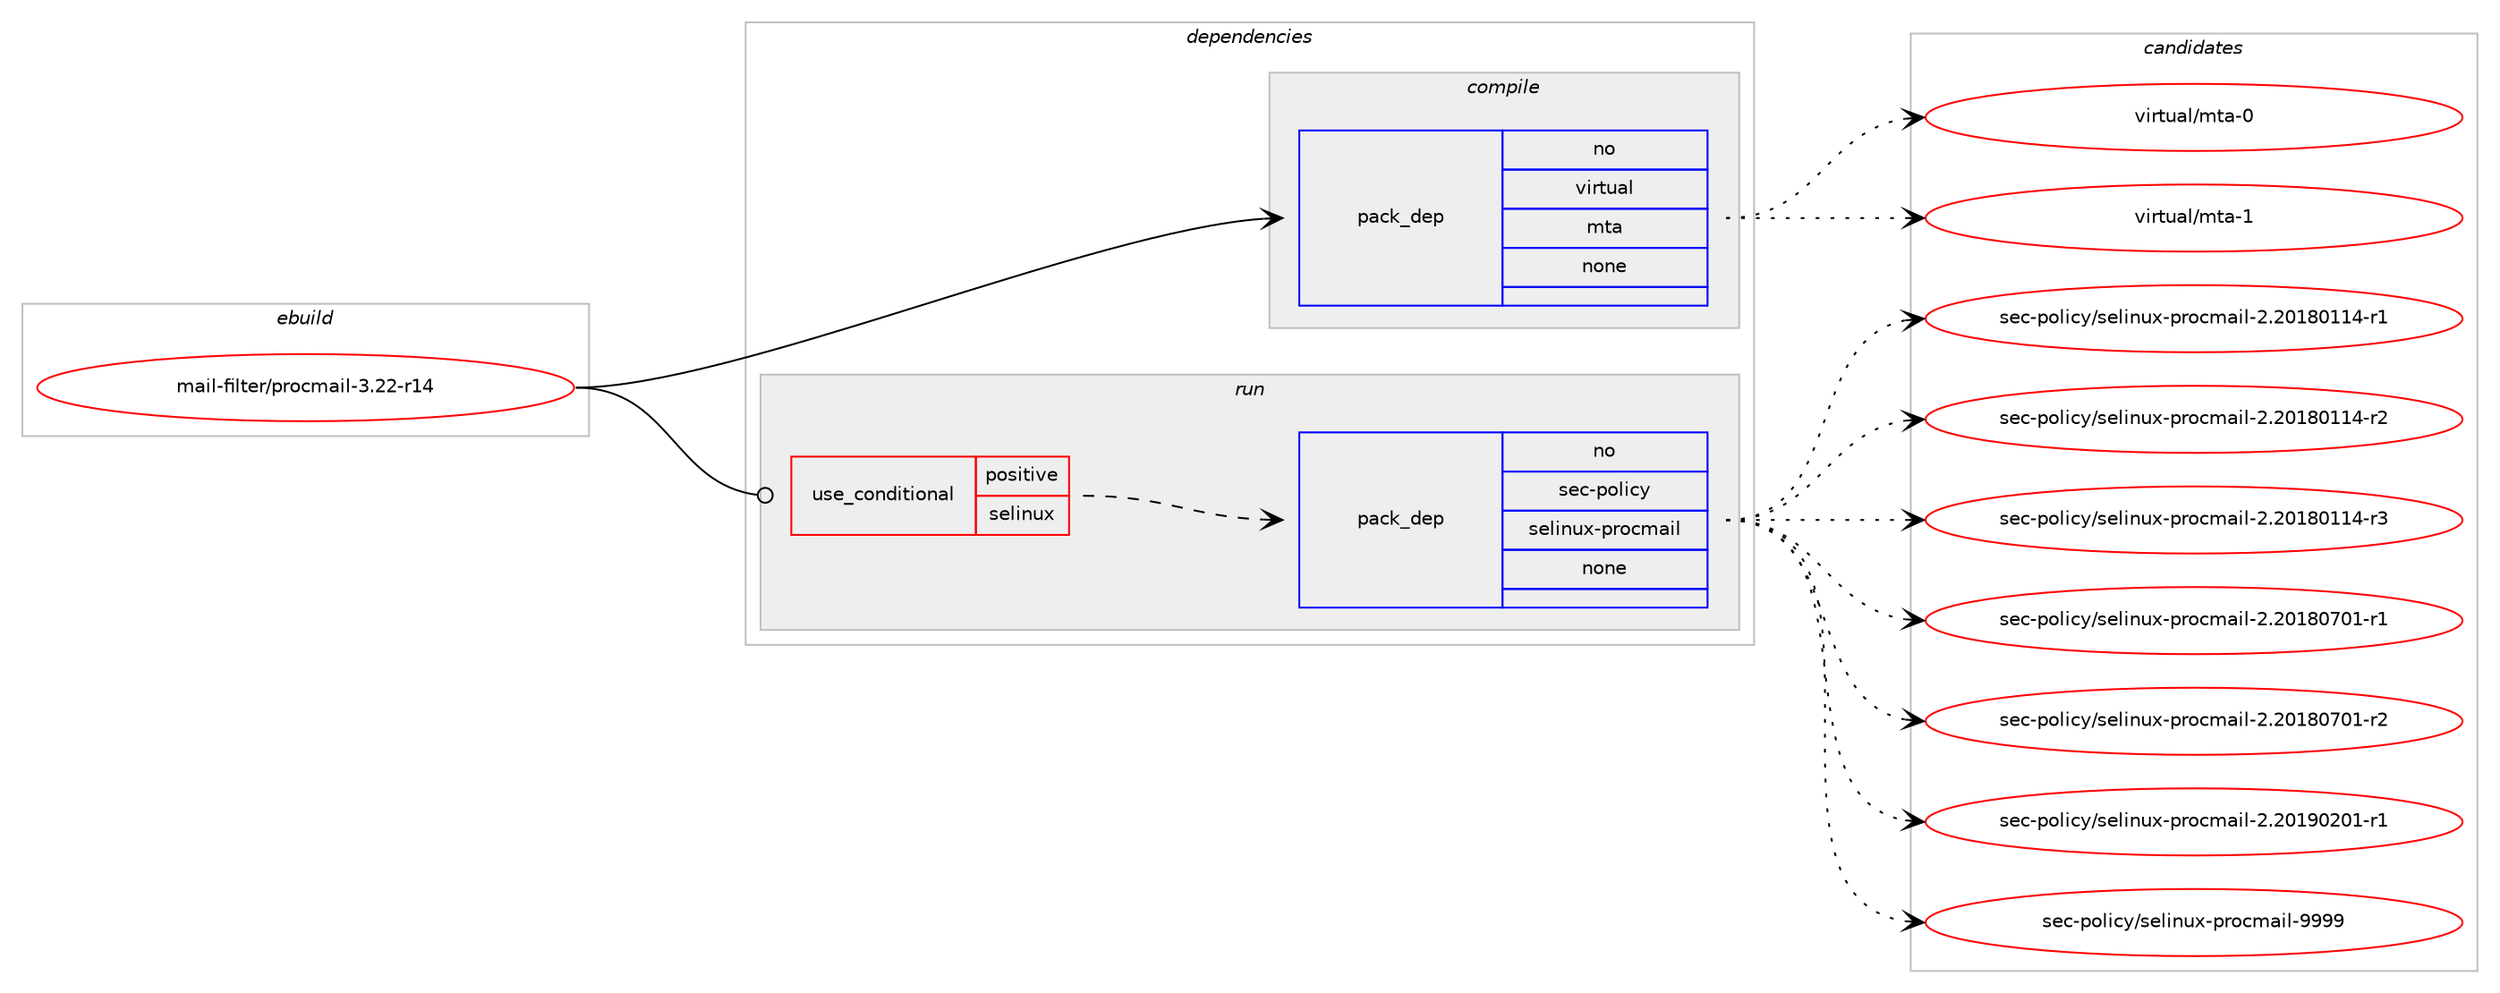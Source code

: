 digraph prolog {

# *************
# Graph options
# *************

newrank=true;
concentrate=true;
compound=true;
graph [rankdir=LR,fontname=Helvetica,fontsize=10,ranksep=1.5];#, ranksep=2.5, nodesep=0.2];
edge  [arrowhead=vee];
node  [fontname=Helvetica,fontsize=10];

# **********
# The ebuild
# **********

subgraph cluster_leftcol {
color=gray;
rank=same;
label=<<i>ebuild</i>>;
id [label="mail-filter/procmail-3.22-r14", color=red, width=4, href="../mail-filter/procmail-3.22-r14.svg"];
}

# ****************
# The dependencies
# ****************

subgraph cluster_midcol {
color=gray;
label=<<i>dependencies</i>>;
subgraph cluster_compile {
fillcolor="#eeeeee";
style=filled;
label=<<i>compile</i>>;
subgraph pack571176 {
dependency773022 [label=<<TABLE BORDER="0" CELLBORDER="1" CELLSPACING="0" CELLPADDING="4" WIDTH="220"><TR><TD ROWSPAN="6" CELLPADDING="30">pack_dep</TD></TR><TR><TD WIDTH="110">no</TD></TR><TR><TD>virtual</TD></TR><TR><TD>mta</TD></TR><TR><TD>none</TD></TR><TR><TD></TD></TR></TABLE>>, shape=none, color=blue];
}
id:e -> dependency773022:w [weight=20,style="solid",arrowhead="vee"];
}
subgraph cluster_compileandrun {
fillcolor="#eeeeee";
style=filled;
label=<<i>compile and run</i>>;
}
subgraph cluster_run {
fillcolor="#eeeeee";
style=filled;
label=<<i>run</i>>;
subgraph cond188444 {
dependency773023 [label=<<TABLE BORDER="0" CELLBORDER="1" CELLSPACING="0" CELLPADDING="4"><TR><TD ROWSPAN="3" CELLPADDING="10">use_conditional</TD></TR><TR><TD>positive</TD></TR><TR><TD>selinux</TD></TR></TABLE>>, shape=none, color=red];
subgraph pack571177 {
dependency773024 [label=<<TABLE BORDER="0" CELLBORDER="1" CELLSPACING="0" CELLPADDING="4" WIDTH="220"><TR><TD ROWSPAN="6" CELLPADDING="30">pack_dep</TD></TR><TR><TD WIDTH="110">no</TD></TR><TR><TD>sec-policy</TD></TR><TR><TD>selinux-procmail</TD></TR><TR><TD>none</TD></TR><TR><TD></TD></TR></TABLE>>, shape=none, color=blue];
}
dependency773023:e -> dependency773024:w [weight=20,style="dashed",arrowhead="vee"];
}
id:e -> dependency773023:w [weight=20,style="solid",arrowhead="odot"];
}
}

# **************
# The candidates
# **************

subgraph cluster_choices {
rank=same;
color=gray;
label=<<i>candidates</i>>;

subgraph choice571176 {
color=black;
nodesep=1;
choice1181051141161179710847109116974548 [label="virtual/mta-0", color=red, width=4,href="../virtual/mta-0.svg"];
choice1181051141161179710847109116974549 [label="virtual/mta-1", color=red, width=4,href="../virtual/mta-1.svg"];
dependency773022:e -> choice1181051141161179710847109116974548:w [style=dotted,weight="100"];
dependency773022:e -> choice1181051141161179710847109116974549:w [style=dotted,weight="100"];
}
subgraph choice571177 {
color=black;
nodesep=1;
choice1151019945112111108105991214711510110810511011712045112114111991099710510845504650484956484949524511449 [label="sec-policy/selinux-procmail-2.20180114-r1", color=red, width=4,href="../sec-policy/selinux-procmail-2.20180114-r1.svg"];
choice1151019945112111108105991214711510110810511011712045112114111991099710510845504650484956484949524511450 [label="sec-policy/selinux-procmail-2.20180114-r2", color=red, width=4,href="../sec-policy/selinux-procmail-2.20180114-r2.svg"];
choice1151019945112111108105991214711510110810511011712045112114111991099710510845504650484956484949524511451 [label="sec-policy/selinux-procmail-2.20180114-r3", color=red, width=4,href="../sec-policy/selinux-procmail-2.20180114-r3.svg"];
choice1151019945112111108105991214711510110810511011712045112114111991099710510845504650484956485548494511449 [label="sec-policy/selinux-procmail-2.20180701-r1", color=red, width=4,href="../sec-policy/selinux-procmail-2.20180701-r1.svg"];
choice1151019945112111108105991214711510110810511011712045112114111991099710510845504650484956485548494511450 [label="sec-policy/selinux-procmail-2.20180701-r2", color=red, width=4,href="../sec-policy/selinux-procmail-2.20180701-r2.svg"];
choice1151019945112111108105991214711510110810511011712045112114111991099710510845504650484957485048494511449 [label="sec-policy/selinux-procmail-2.20190201-r1", color=red, width=4,href="../sec-policy/selinux-procmail-2.20190201-r1.svg"];
choice115101994511211110810599121471151011081051101171204511211411199109971051084557575757 [label="sec-policy/selinux-procmail-9999", color=red, width=4,href="../sec-policy/selinux-procmail-9999.svg"];
dependency773024:e -> choice1151019945112111108105991214711510110810511011712045112114111991099710510845504650484956484949524511449:w [style=dotted,weight="100"];
dependency773024:e -> choice1151019945112111108105991214711510110810511011712045112114111991099710510845504650484956484949524511450:w [style=dotted,weight="100"];
dependency773024:e -> choice1151019945112111108105991214711510110810511011712045112114111991099710510845504650484956484949524511451:w [style=dotted,weight="100"];
dependency773024:e -> choice1151019945112111108105991214711510110810511011712045112114111991099710510845504650484956485548494511449:w [style=dotted,weight="100"];
dependency773024:e -> choice1151019945112111108105991214711510110810511011712045112114111991099710510845504650484956485548494511450:w [style=dotted,weight="100"];
dependency773024:e -> choice1151019945112111108105991214711510110810511011712045112114111991099710510845504650484957485048494511449:w [style=dotted,weight="100"];
dependency773024:e -> choice115101994511211110810599121471151011081051101171204511211411199109971051084557575757:w [style=dotted,weight="100"];
}
}

}
